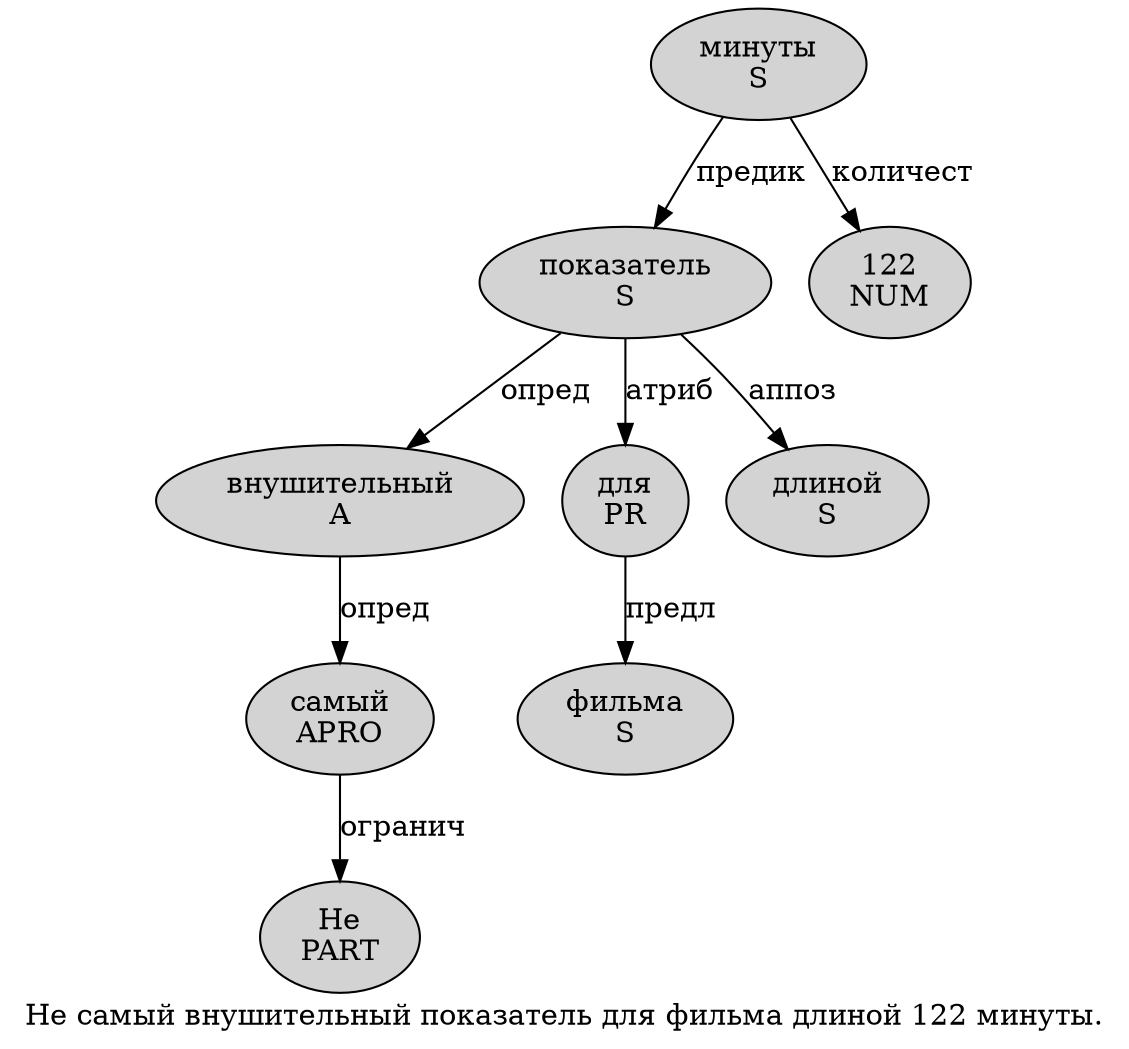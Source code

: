 digraph SENTENCE_4544 {
	graph [label="Не самый внушительный показатель для фильма длиной 122 минуты."]
	node [style=filled]
		0 [label="Не
PART" color="" fillcolor=lightgray penwidth=1 shape=ellipse]
		1 [label="самый
APRO" color="" fillcolor=lightgray penwidth=1 shape=ellipse]
		2 [label="внушительный
A" color="" fillcolor=lightgray penwidth=1 shape=ellipse]
		3 [label="показатель
S" color="" fillcolor=lightgray penwidth=1 shape=ellipse]
		4 [label="для
PR" color="" fillcolor=lightgray penwidth=1 shape=ellipse]
		5 [label="фильма
S" color="" fillcolor=lightgray penwidth=1 shape=ellipse]
		6 [label="длиной
S" color="" fillcolor=lightgray penwidth=1 shape=ellipse]
		7 [label="122
NUM" color="" fillcolor=lightgray penwidth=1 shape=ellipse]
		8 [label="минуты
S" color="" fillcolor=lightgray penwidth=1 shape=ellipse]
			8 -> 3 [label="предик"]
			8 -> 7 [label="количест"]
			1 -> 0 [label="огранич"]
			3 -> 2 [label="опред"]
			3 -> 4 [label="атриб"]
			3 -> 6 [label="аппоз"]
			2 -> 1 [label="опред"]
			4 -> 5 [label="предл"]
}